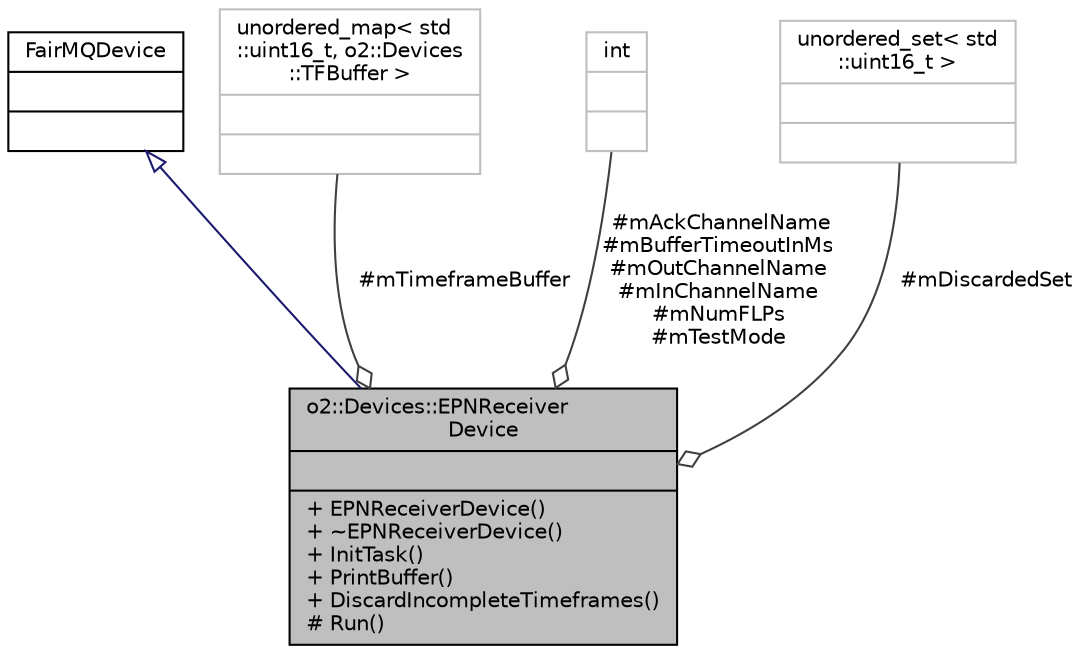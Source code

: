 digraph "o2::Devices::EPNReceiverDevice"
{
 // INTERACTIVE_SVG=YES
  bgcolor="transparent";
  edge [fontname="Helvetica",fontsize="10",labelfontname="Helvetica",labelfontsize="10"];
  node [fontname="Helvetica",fontsize="10",shape=record];
  Node1 [label="{o2::Devices::EPNReceiver\lDevice\n||+ EPNReceiverDevice()\l+ ~EPNReceiverDevice()\l+ InitTask()\l+ PrintBuffer()\l+ DiscardIncompleteTimeframes()\l# Run()\l}",height=0.2,width=0.4,color="black", fillcolor="grey75", style="filled" fontcolor="black"];
  Node2 -> Node1 [dir="back",color="midnightblue",fontsize="10",style="solid",arrowtail="onormal",fontname="Helvetica"];
  Node2 [label="{FairMQDevice\n||}",height=0.2,width=0.4,color="black",URL="$db/dfe/classFairMQDevice.html"];
  Node3 -> Node1 [color="grey25",fontsize="10",style="solid",label=" #mTimeframeBuffer" ,arrowhead="odiamond",fontname="Helvetica"];
  Node3 [label="{unordered_map\< std\l::uint16_t, o2::Devices\l::TFBuffer \>\n||}",height=0.2,width=0.4,color="grey75"];
  Node4 -> Node1 [color="grey25",fontsize="10",style="solid",label=" #mAckChannelName\n#mBufferTimeoutInMs\n#mOutChannelName\n#mInChannelName\n#mNumFLPs\n#mTestMode" ,arrowhead="odiamond",fontname="Helvetica"];
  Node4 [label="{int\n||}",height=0.2,width=0.4,color="grey75"];
  Node5 -> Node1 [color="grey25",fontsize="10",style="solid",label=" #mDiscardedSet" ,arrowhead="odiamond",fontname="Helvetica"];
  Node5 [label="{unordered_set\< std\l::uint16_t \>\n||}",height=0.2,width=0.4,color="grey75"];
}
